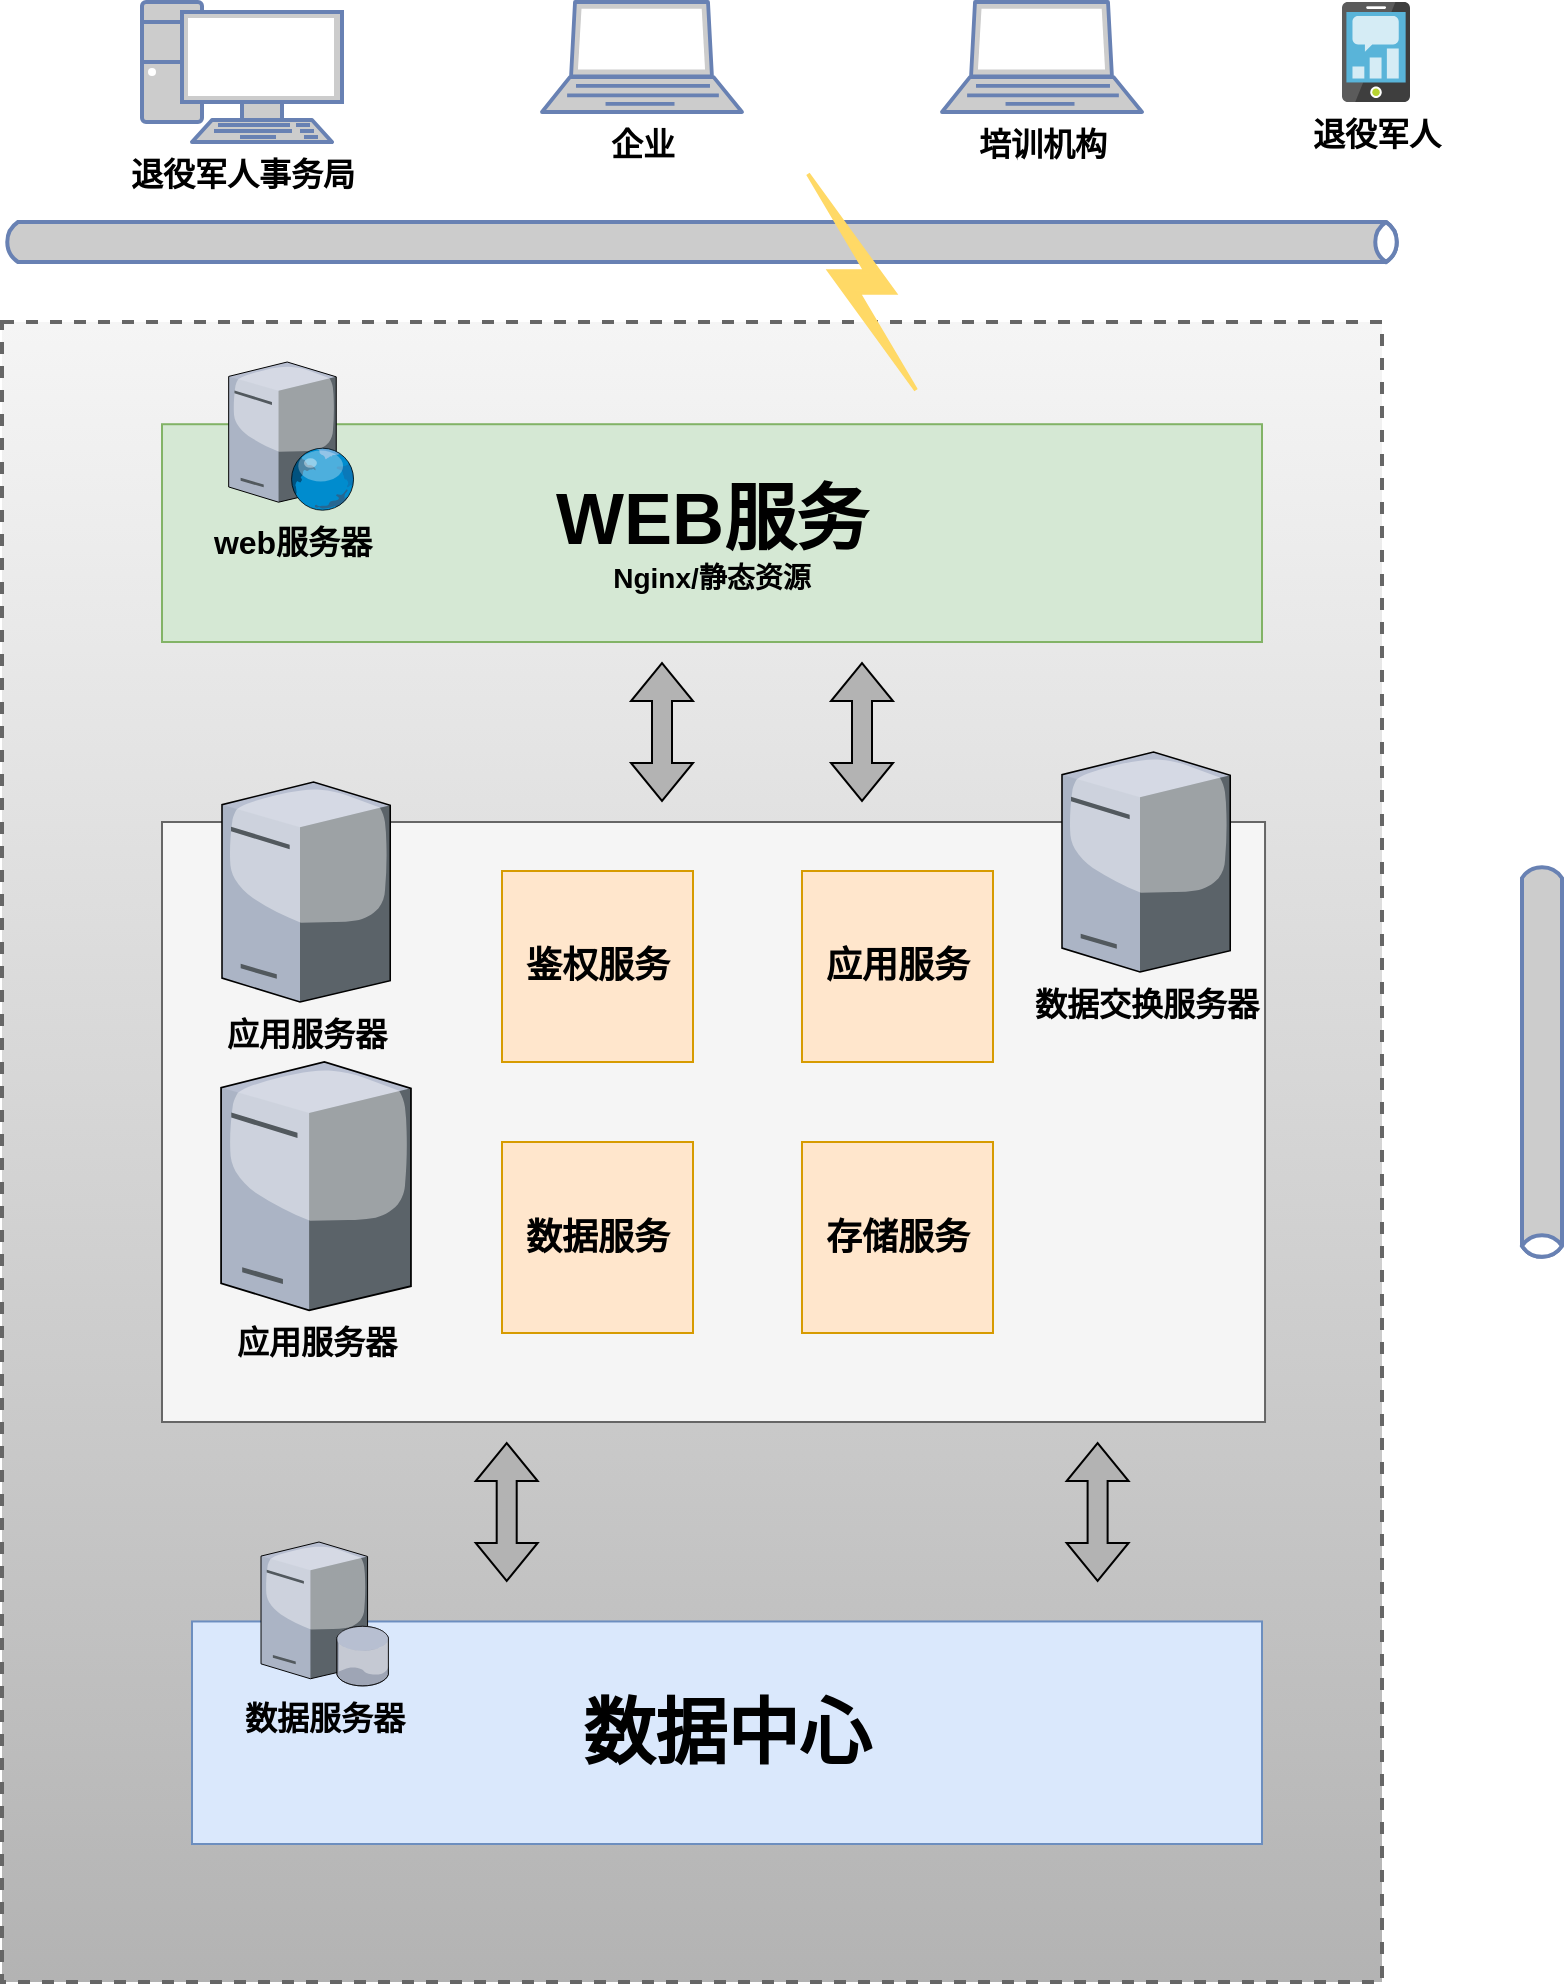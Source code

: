<mxfile version="21.0.2" type="github">
  <diagram name="第 1 页" id="LMOrUs53wWnXZzzSdxjo">
    <mxGraphModel dx="1818" dy="1149" grid="1" gridSize="10" guides="1" tooltips="1" connect="1" arrows="1" fold="1" page="1" pageScale="1" pageWidth="827" pageHeight="1169" math="0" shadow="0">
      <root>
        <mxCell id="0" />
        <mxCell id="1" parent="0" />
        <mxCell id="SBikTrNOms9XPHG4j8-7-46" value="" style="rounded=0;whiteSpace=wrap;html=1;fillColor=#f5f5f5;gradientColor=#b3b3b3;strokeColor=#666666;dashed=1;strokeWidth=2;" vertex="1" parent="1">
          <mxGeometry x="130" y="370" width="690" height="830" as="geometry" />
        </mxCell>
        <mxCell id="SBikTrNOms9XPHG4j8-7-1" value="" style="html=1;outlineConnect=0;fillColor=#CCCCCC;strokeColor=#6881B3;gradientColor=none;gradientDirection=north;strokeWidth=2;shape=mxgraph.networks.bus;gradientColor=none;gradientDirection=north;fontColor=#ffffff;perimeter=backbonePerimeter;backboneSize=20;fontSize=16;" vertex="1" parent="1">
          <mxGeometry x="130" y="320" width="700" height="20" as="geometry" />
        </mxCell>
        <mxCell id="SBikTrNOms9XPHG4j8-7-3" value="&lt;font color=&quot;#000000&quot; style=&quot;font-size: 16px;&quot;&gt;&lt;b style=&quot;font-size: 16px;&quot;&gt;企业&lt;/b&gt;&lt;/font&gt;" style="fontColor=#0066CC;verticalAlign=top;verticalLabelPosition=bottom;labelPosition=center;align=center;html=1;outlineConnect=0;fillColor=#CCCCCC;strokeColor=#6881B3;gradientColor=none;gradientDirection=north;strokeWidth=2;shape=mxgraph.networks.laptop;fontSize=16;" vertex="1" parent="1">
          <mxGeometry x="400" y="210" width="100" height="55" as="geometry" />
        </mxCell>
        <mxCell id="SBikTrNOms9XPHG4j8-7-12" value="&lt;b style=&quot;font-size: 16px;&quot;&gt;&lt;font style=&quot;font-size: 16px;&quot;&gt;退役军人&lt;/font&gt;&lt;/b&gt;" style="sketch=0;aspect=fixed;html=1;points=[];align=center;image;fontSize=16;image=img/lib/mscae/Mobile_Engagement.svg;" vertex="1" parent="1">
          <mxGeometry x="800" y="210" width="34" height="50" as="geometry" />
        </mxCell>
        <mxCell id="SBikTrNOms9XPHG4j8-7-13" value="&lt;b style=&quot;font-size: 16px;&quot;&gt;&lt;font color=&quot;#000000&quot; style=&quot;font-size: 16px;&quot;&gt;退役军人事务局&lt;/font&gt;&lt;/b&gt;" style="fontColor=#0066CC;verticalAlign=top;verticalLabelPosition=bottom;labelPosition=center;align=center;html=1;outlineConnect=0;fillColor=#CCCCCC;strokeColor=#6881B3;gradientColor=none;gradientDirection=north;strokeWidth=2;shape=mxgraph.networks.pc;fontSize=16;" vertex="1" parent="1">
          <mxGeometry x="200" y="210" width="100" height="70" as="geometry" />
        </mxCell>
        <mxCell id="SBikTrNOms9XPHG4j8-7-14" value="&lt;b style=&quot;font-size: 16px;&quot;&gt;&lt;font color=&quot;#000000&quot; style=&quot;font-size: 16px;&quot;&gt;培训机构&lt;/font&gt;&lt;/b&gt;" style="fontColor=#0066CC;verticalAlign=top;verticalLabelPosition=bottom;labelPosition=center;align=center;html=1;outlineConnect=0;fillColor=#CCCCCC;strokeColor=#6881B3;gradientColor=none;gradientDirection=north;strokeWidth=2;shape=mxgraph.networks.laptop;fontSize=16;" vertex="1" parent="1">
          <mxGeometry x="600" y="210" width="100" height="55" as="geometry" />
        </mxCell>
        <mxCell id="SBikTrNOms9XPHG4j8-7-31" value="" style="group" vertex="1" connectable="0" parent="1">
          <mxGeometry x="225" y="980" width="535" height="151" as="geometry" />
        </mxCell>
        <mxCell id="SBikTrNOms9XPHG4j8-7-27" value="&lt;b&gt;&lt;font style=&quot;font-size: 36px;&quot;&gt;数据中心&lt;/font&gt;&lt;/b&gt;" style="rounded=0;whiteSpace=wrap;html=1;fillColor=#dae8fc;strokeColor=#6c8ebf;" vertex="1" parent="SBikTrNOms9XPHG4j8-7-31">
          <mxGeometry y="39.737" width="535" height="111.263" as="geometry" />
        </mxCell>
        <mxCell id="SBikTrNOms9XPHG4j8-7-8" value="&lt;font style=&quot;font-size: 16px;&quot;&gt;&lt;b style=&quot;font-size: 16px;&quot;&gt;数据服务器&lt;/b&gt;&lt;/font&gt;" style="verticalLabelPosition=bottom;sketch=0;aspect=fixed;html=1;verticalAlign=top;strokeColor=none;align=center;outlineConnect=0;shape=mxgraph.citrix.database_server;fontSize=16;" vertex="1" parent="SBikTrNOms9XPHG4j8-7-31">
          <mxGeometry x="34.516" width="63.961" height="71.954" as="geometry" />
        </mxCell>
        <mxCell id="SBikTrNOms9XPHG4j8-7-38" value="" style="group" vertex="1" connectable="0" parent="1">
          <mxGeometry x="210" y="390" width="550" height="140" as="geometry" />
        </mxCell>
        <mxCell id="SBikTrNOms9XPHG4j8-7-28" value="&lt;b&gt;&lt;font style=&quot;&quot;&gt;&lt;span style=&quot;font-size: 36px;&quot;&gt;WEB服务&lt;/span&gt;&lt;br&gt;&lt;font style=&quot;font-size: 14px;&quot;&gt;Nginx/静态资源&lt;/font&gt;&lt;br&gt;&lt;/font&gt;&lt;/b&gt;" style="rounded=0;whiteSpace=wrap;html=1;fillColor=#d5e8d4;strokeColor=#82b366;" vertex="1" parent="SBikTrNOms9XPHG4j8-7-38">
          <mxGeometry y="31.111" width="550" height="108.889" as="geometry" />
        </mxCell>
        <mxCell id="SBikTrNOms9XPHG4j8-7-7" value="&lt;b style=&quot;font-size: 16px;&quot;&gt;&lt;font style=&quot;font-size: 16px;&quot;&gt;web服务器&lt;/font&gt;&lt;/b&gt;" style="verticalLabelPosition=bottom;sketch=0;aspect=fixed;html=1;verticalAlign=top;strokeColor=none;align=center;outlineConnect=0;shape=mxgraph.citrix.web_server;fontSize=16;" vertex="1" parent="SBikTrNOms9XPHG4j8-7-38">
          <mxGeometry x="33.336" width="62.994" height="74.105" as="geometry" />
        </mxCell>
        <mxCell id="SBikTrNOms9XPHG4j8-7-30" value="" style="html=1;outlineConnect=0;fillColor=#FFD966;strokeColor=#FFD966;gradientColor=none;gradientDirection=north;strokeWidth=2;shape=mxgraph.networks.comm_link_edge;html=1;rounded=0;fontSize=16;" edge="1" parent="1">
          <mxGeometry width="100" height="100" relative="1" as="geometry">
            <mxPoint x="590" y="410" as="sourcePoint" />
            <mxPoint x="530" y="290" as="targetPoint" />
          </mxGeometry>
        </mxCell>
        <mxCell id="SBikTrNOms9XPHG4j8-7-39" value="" style="shape=flexArrow;endArrow=classic;startArrow=classic;html=1;rounded=0;fillColor=#B3B3B3;" edge="1" parent="1">
          <mxGeometry width="100" height="100" relative="1" as="geometry">
            <mxPoint x="460" y="610" as="sourcePoint" />
            <mxPoint x="460" y="540" as="targetPoint" />
          </mxGeometry>
        </mxCell>
        <mxCell id="SBikTrNOms9XPHG4j8-7-40" value="" style="shape=flexArrow;endArrow=classic;startArrow=classic;html=1;rounded=0;fillColor=#B3B3B3;" edge="1" parent="1">
          <mxGeometry width="100" height="100" relative="1" as="geometry">
            <mxPoint x="560" y="610" as="sourcePoint" />
            <mxPoint x="560" y="540" as="targetPoint" />
          </mxGeometry>
        </mxCell>
        <mxCell id="SBikTrNOms9XPHG4j8-7-43" value="" style="group" vertex="1" connectable="0" parent="1">
          <mxGeometry x="210" y="620" width="650" height="400" as="geometry" />
        </mxCell>
        <mxCell id="SBikTrNOms9XPHG4j8-7-32" value="" style="rounded=0;whiteSpace=wrap;html=1;fillColor=#f5f5f5;fontColor=#333333;strokeColor=#666666;" vertex="1" parent="SBikTrNOms9XPHG4j8-7-43">
          <mxGeometry width="551.515" height="300" as="geometry" />
        </mxCell>
        <mxCell id="SBikTrNOms9XPHG4j8-7-33" value="&lt;font style=&quot;font-size: 18px;&quot;&gt;&lt;b&gt;鉴权服务&lt;/b&gt;&lt;/font&gt;" style="whiteSpace=wrap;html=1;aspect=fixed;fillColor=#ffe6cc;strokeColor=#d79b00;" vertex="1" parent="SBikTrNOms9XPHG4j8-7-43">
          <mxGeometry x="169.999" y="24.5" width="95.5" height="95.5" as="geometry" />
        </mxCell>
        <mxCell id="SBikTrNOms9XPHG4j8-7-34" value="&lt;font style=&quot;font-size: 18px;&quot;&gt;&lt;b&gt;应用服务&lt;/b&gt;&lt;/font&gt;" style="whiteSpace=wrap;html=1;aspect=fixed;fillColor=#ffe6cc;strokeColor=#d79b00;" vertex="1" parent="SBikTrNOms9XPHG4j8-7-43">
          <mxGeometry x="319.997" y="24.5" width="95.5" height="95.5" as="geometry" />
        </mxCell>
        <mxCell id="SBikTrNOms9XPHG4j8-7-35" value="&lt;font style=&quot;font-size: 18px;&quot;&gt;&lt;b&gt;数据服务&lt;/b&gt;&lt;/font&gt;" style="whiteSpace=wrap;html=1;aspect=fixed;fillColor=#ffe6cc;strokeColor=#d79b00;" vertex="1" parent="SBikTrNOms9XPHG4j8-7-43">
          <mxGeometry x="169.999" y="160" width="95.5" height="95.5" as="geometry" />
        </mxCell>
        <mxCell id="SBikTrNOms9XPHG4j8-7-36" value="&lt;font style=&quot;font-size: 18px;&quot;&gt;&lt;b&gt;存储服务&lt;/b&gt;&lt;/font&gt;" style="whiteSpace=wrap;html=1;aspect=fixed;fillColor=#ffe6cc;strokeColor=#d79b00;" vertex="1" parent="SBikTrNOms9XPHG4j8-7-43">
          <mxGeometry x="319.997" y="160" width="95.5" height="95.5" as="geometry" />
        </mxCell>
        <mxCell id="SBikTrNOms9XPHG4j8-7-23" value="&lt;font style=&quot;font-size: 16px;&quot;&gt;&lt;b style=&quot;font-size: 16px;&quot;&gt;应用服务器&lt;/b&gt;&lt;/font&gt;" style="verticalLabelPosition=bottom;sketch=0;aspect=fixed;html=1;verticalAlign=top;strokeColor=none;align=center;outlineConnect=0;shape=mxgraph.citrix.license_server;fontSize=16;" vertex="1" parent="SBikTrNOms9XPHG4j8-7-43">
          <mxGeometry x="29.545" y="120" width="94.937" height="124.151" as="geometry" />
        </mxCell>
        <mxCell id="SBikTrNOms9XPHG4j8-7-41" value="" style="shape=flexArrow;endArrow=classic;startArrow=classic;html=1;rounded=0;fillColor=#B3B3B3;" edge="1" parent="SBikTrNOms9XPHG4j8-7-43">
          <mxGeometry width="100" height="100" relative="1" as="geometry">
            <mxPoint x="172.348" y="380" as="sourcePoint" />
            <mxPoint x="172.348" y="310" as="targetPoint" />
          </mxGeometry>
        </mxCell>
        <mxCell id="SBikTrNOms9XPHG4j8-7-42" value="" style="shape=flexArrow;endArrow=classic;startArrow=classic;html=1;rounded=0;fillColor=#B3B3B3;" edge="1" parent="SBikTrNOms9XPHG4j8-7-43">
          <mxGeometry width="100" height="100" relative="1" as="geometry">
            <mxPoint x="467.803" y="380" as="sourcePoint" />
            <mxPoint x="467.803" y="310" as="targetPoint" />
          </mxGeometry>
        </mxCell>
        <mxCell id="SBikTrNOms9XPHG4j8-7-48" value="&lt;font style=&quot;font-size: 16px;&quot;&gt;&lt;b style=&quot;font-size: 16px;&quot;&gt;数据交换服务器&lt;/b&gt;&lt;/font&gt;" style="verticalLabelPosition=bottom;sketch=0;aspect=fixed;html=1;verticalAlign=top;strokeColor=none;align=center;outlineConnect=0;shape=mxgraph.citrix.license_server;fontSize=16;" vertex="1" parent="SBikTrNOms9XPHG4j8-7-43">
          <mxGeometry x="450" y="-35" width="84.12" height="110" as="geometry" />
        </mxCell>
        <mxCell id="SBikTrNOms9XPHG4j8-7-26" value="&lt;font style=&quot;font-size: 16px;&quot;&gt;&lt;b style=&quot;font-size: 16px;&quot;&gt;应用服务器&lt;/b&gt;&lt;/font&gt;" style="verticalLabelPosition=bottom;sketch=0;aspect=fixed;html=1;verticalAlign=top;strokeColor=none;align=center;outlineConnect=0;shape=mxgraph.citrix.license_server;fontSize=16;" vertex="1" parent="1">
          <mxGeometry x="240" y="600" width="84.12" height="110" as="geometry" />
        </mxCell>
        <mxCell id="SBikTrNOms9XPHG4j8-7-47" value="" style="html=1;outlineConnect=0;fillColor=#CCCCCC;strokeColor=#6881B3;gradientColor=none;gradientDirection=north;strokeWidth=2;shape=mxgraph.networks.bus;gradientColor=none;gradientDirection=north;fontColor=#ffffff;perimeter=backbonePerimeter;backboneSize=20;rotation=90;" vertex="1" parent="1">
          <mxGeometry x="800" y="730" width="200" height="20" as="geometry" />
        </mxCell>
      </root>
    </mxGraphModel>
  </diagram>
</mxfile>
